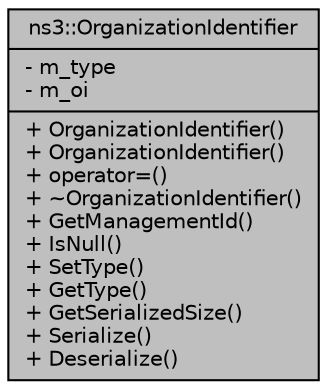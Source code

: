 digraph "ns3::OrganizationIdentifier"
{
  edge [fontname="Helvetica",fontsize="10",labelfontname="Helvetica",labelfontsize="10"];
  node [fontname="Helvetica",fontsize="10",shape=record];
  Node1 [label="{ns3::OrganizationIdentifier\n|- m_type\l- m_oi\l|+ OrganizationIdentifier()\l+ OrganizationIdentifier()\l+ operator=()\l+ ~OrganizationIdentifier()\l+ GetManagementId()\l+ IsNull()\l+ SetType()\l+ GetType()\l+ GetSerializedSize()\l+ Serialize()\l+ Deserialize()\l}",height=0.2,width=0.4,color="black", fillcolor="grey75", style="filled", fontcolor="black"];
}
